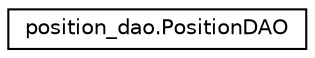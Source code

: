 digraph "Graphical Class Hierarchy"
{
  edge [fontname="Helvetica",fontsize="10",labelfontname="Helvetica",labelfontsize="10"];
  node [fontname="Helvetica",fontsize="10",shape=record];
  rankdir="LR";
  Node0 [label="position_dao.PositionDAO",height=0.2,width=0.4,color="black", fillcolor="white", style="filled",URL="$classposition__dao_1_1_position_d_a_o.html"];
}
